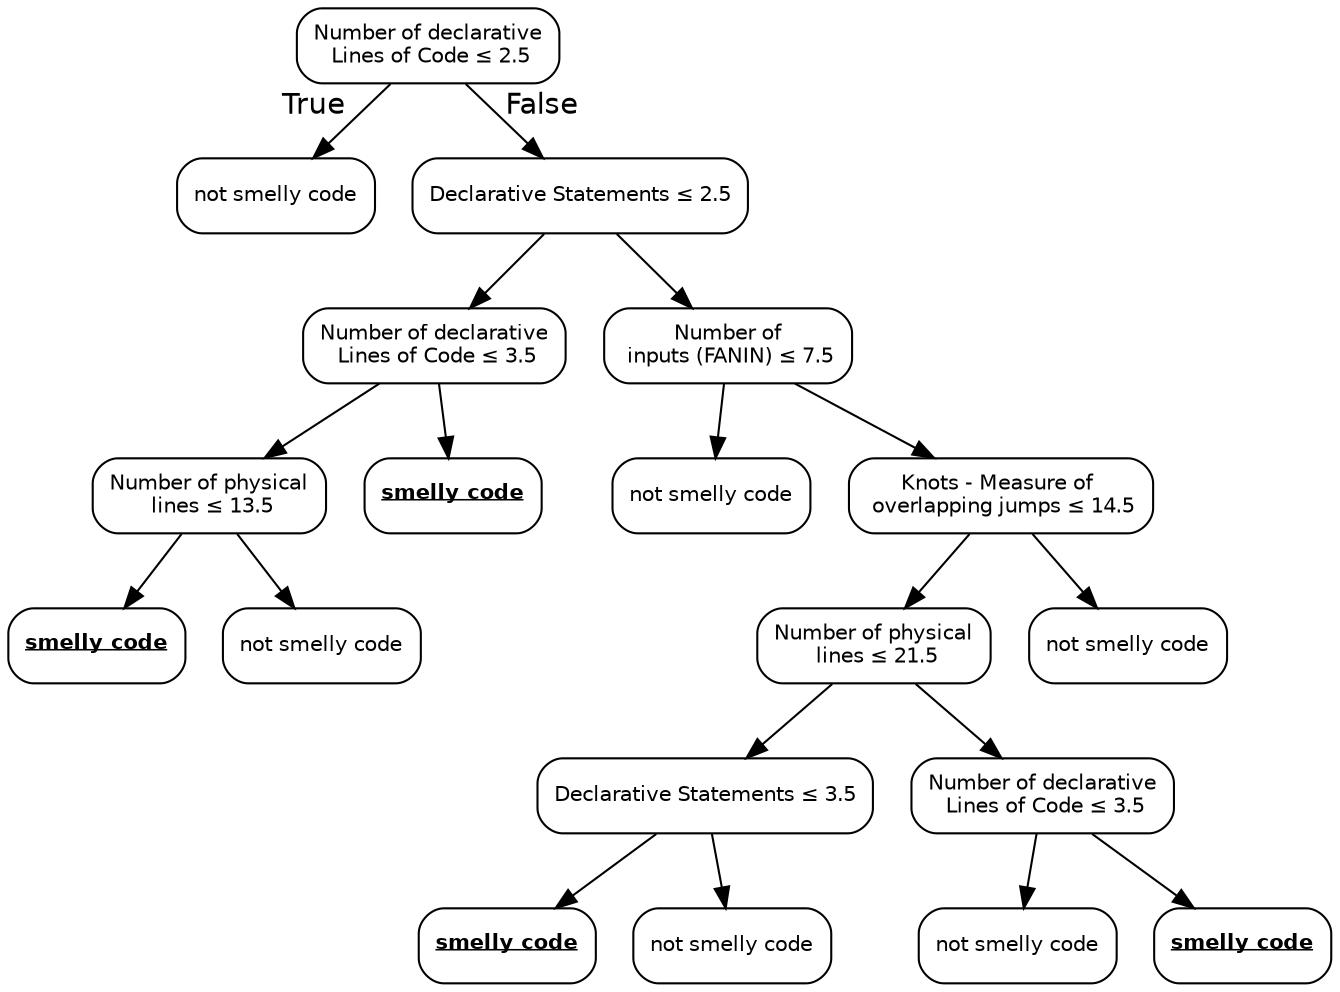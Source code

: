 digraph Tree {
node [color="black", fontname=helvetica, shape=box, style="rounded", width=0.5, fontsize=10];
edge [fontname=helvetica];
0 [label=<Number of declarative<br/> Lines of Code &le; 2.5>];
1 [label=<not smelly code>];
0 -> 1  [headlabel="True", labelangle=45, labeldistance="2.5"];
2 [label=<Declarative Statements &le; 2.5>];
0 -> 2  [headlabel="False", labelangle="-45", labeldistance="2.5"];
3 [label=<Number of declarative<br/> Lines of Code &le; 3.5>];
2 -> 3;
11 [label=<Number of physical<br/> lines &le; 13.5>];
3 -> 11;
13 [label=<<u><b>smelly code</b></u>>];
11 -> 13;
14 [label=<not smelly code>];
11 -> 14;
12 [label=<<u><b>smelly code</b></u>>];
3 -> 12;
4 [label=<Number of<br/> inputs (FANIN) &le; 7.5>];
2 -> 4;
5 [label=<not smelly code>];
4 -> 5;
6 [label=<Knots - Measure of <br/> overlapping jumps &le; 14.5>];
4 -> 6;
7 [label=<Number of physical<br/> lines &le; 21.5>];
6 -> 7;
9 [label=<Declarative Statements &le; 3.5>];
7 -> 9;
17 [label=<<u><b>smelly code</b></u>>];
9 -> 17;
18 [label=<not smelly code>];
9 -> 18;
10 [label=<Number of declarative<br/> Lines of Code &le; 3.5>];
7 -> 10;
15 [label=<not smelly code>];
10 -> 15;
16 [label=<<u><b>smelly code</b></u>>];
10 -> 16;
8 [label=<not smelly code>];
6 -> 8;
}
